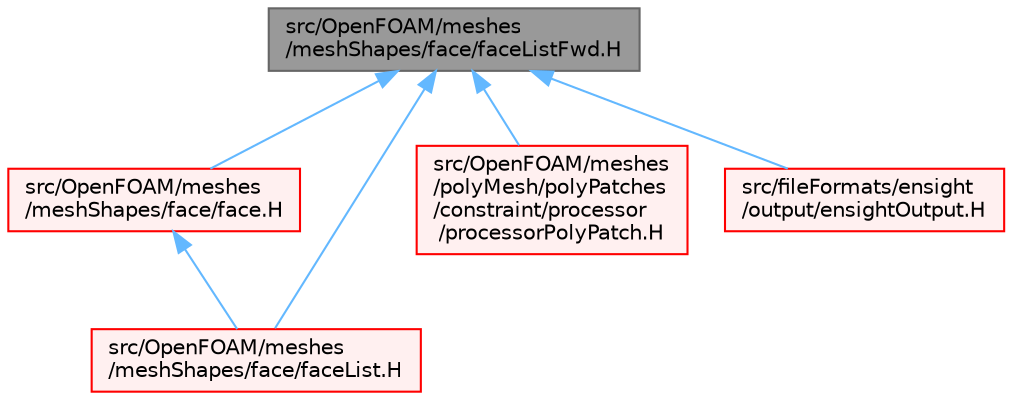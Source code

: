 digraph "src/OpenFOAM/meshes/meshShapes/face/faceListFwd.H"
{
 // LATEX_PDF_SIZE
  bgcolor="transparent";
  edge [fontname=Helvetica,fontsize=10,labelfontname=Helvetica,labelfontsize=10];
  node [fontname=Helvetica,fontsize=10,shape=box,height=0.2,width=0.4];
  Node1 [id="Node000001",label="src/OpenFOAM/meshes\l/meshShapes/face/faceListFwd.H",height=0.2,width=0.4,color="gray40", fillcolor="grey60", style="filled", fontcolor="black",tooltip="Forwards for various types of face lists."];
  Node1 -> Node2 [id="edge1_Node000001_Node000002",dir="back",color="steelblue1",style="solid",tooltip=" "];
  Node2 [id="Node000002",label="src/OpenFOAM/meshes\l/meshShapes/face/face.H",height=0.2,width=0.4,color="red", fillcolor="#FFF0F0", style="filled",URL="$face_8H.html",tooltip=" "];
  Node2 -> Node3770 [id="edge2_Node000002_Node003770",dir="back",color="steelblue1",style="solid",tooltip=" "];
  Node3770 [id="Node003770",label="src/OpenFOAM/meshes\l/meshShapes/face/faceList.H",height=0.2,width=0.4,color="red", fillcolor="#FFF0F0", style="filled",URL="$faceList_8H.html",tooltip=" "];
  Node1 -> Node3770 [id="edge3_Node000001_Node003770",dir="back",color="steelblue1",style="solid",tooltip=" "];
  Node1 -> Node785 [id="edge4_Node000001_Node000785",dir="back",color="steelblue1",style="solid",tooltip=" "];
  Node785 [id="Node000785",label="src/OpenFOAM/meshes\l/polyMesh/polyPatches\l/constraint/processor\l/processorPolyPatch.H",height=0.2,width=0.4,color="red", fillcolor="#FFF0F0", style="filled",URL="$processorPolyPatch_8H.html",tooltip=" "];
  Node1 -> Node5135 [id="edge5_Node000001_Node005135",dir="back",color="steelblue1",style="solid",tooltip=" "];
  Node5135 [id="Node005135",label="src/fileFormats/ensight\l/output/ensightOutput.H",height=0.2,width=0.4,color="red", fillcolor="#FFF0F0", style="filled",URL="$ensightOutput_8H.html",tooltip=" "];
}
